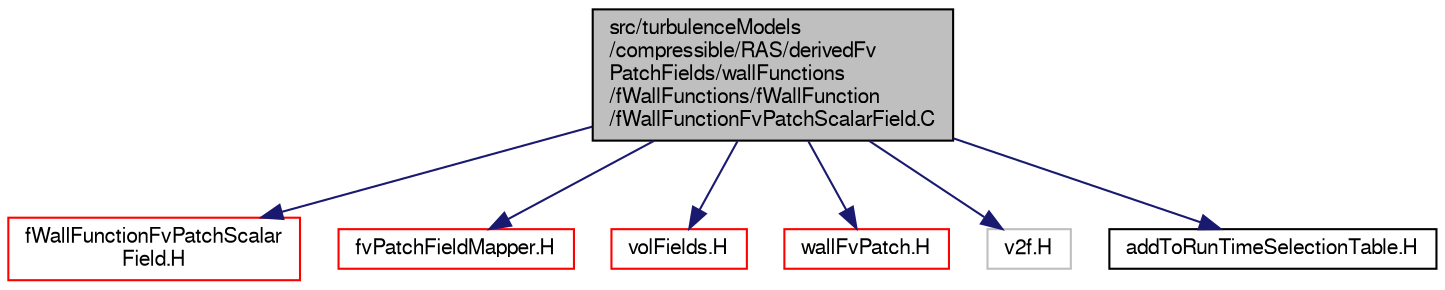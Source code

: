 digraph "src/turbulenceModels/compressible/RAS/derivedFvPatchFields/wallFunctions/fWallFunctions/fWallFunction/fWallFunctionFvPatchScalarField.C"
{
  bgcolor="transparent";
  edge [fontname="FreeSans",fontsize="10",labelfontname="FreeSans",labelfontsize="10"];
  node [fontname="FreeSans",fontsize="10",shape=record];
  Node0 [label="src/turbulenceModels\l/compressible/RAS/derivedFv\lPatchFields/wallFunctions\l/fWallFunctions/fWallFunction\l/fWallFunctionFvPatchScalarField.C",height=0.2,width=0.4,color="black", fillcolor="grey75", style="filled", fontcolor="black"];
  Node0 -> Node1 [color="midnightblue",fontsize="10",style="solid",fontname="FreeSans"];
  Node1 [label="fWallFunctionFvPatchScalar\lField.H",height=0.2,width=0.4,color="red",URL="$a40022.html"];
  Node0 -> Node189 [color="midnightblue",fontsize="10",style="solid",fontname="FreeSans"];
  Node189 [label="fvPatchFieldMapper.H",height=0.2,width=0.4,color="red",URL="$a02468.html"];
  Node0 -> Node190 [color="midnightblue",fontsize="10",style="solid",fontname="FreeSans"];
  Node190 [label="volFields.H",height=0.2,width=0.4,color="red",URL="$a02750.html"];
  Node0 -> Node303 [color="midnightblue",fontsize="10",style="solid",fontname="FreeSans"];
  Node303 [label="wallFvPatch.H",height=0.2,width=0.4,color="red",URL="$a03680.html"];
  Node0 -> Node305 [color="midnightblue",fontsize="10",style="solid",fontname="FreeSans"];
  Node305 [label="v2f.H",height=0.2,width=0.4,color="grey75"];
  Node0 -> Node306 [color="midnightblue",fontsize="10",style="solid",fontname="FreeSans"];
  Node306 [label="addToRunTimeSelectionTable.H",height=0.2,width=0.4,color="black",URL="$a09263.html",tooltip="Macros for easy insertion into run-time selection tables. "];
}
